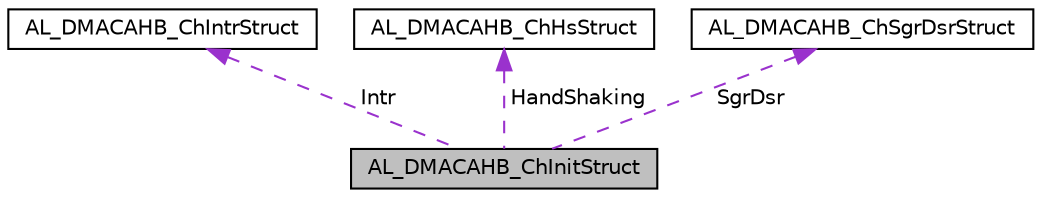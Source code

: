 digraph "AL_DMACAHB_ChInitStruct"
{
  edge [fontname="Helvetica",fontsize="10",labelfontname="Helvetica",labelfontsize="10"];
  node [fontname="Helvetica",fontsize="10",shape=record];
  Node1 [label="AL_DMACAHB_ChInitStruct",height=0.2,width=0.4,color="black", fillcolor="grey75", style="filled", fontcolor="black"];
  Node2 -> Node1 [dir="back",color="darkorchid3",fontsize="10",style="dashed",label=" Intr" ,fontname="Helvetica"];
  Node2 [label="AL_DMACAHB_ChIntrStruct",height=0.2,width=0.4,color="black", fillcolor="white", style="filled",URL="$structAL__DMACAHB__ChIntrStruct.html",tooltip="Channel intr struct. "];
  Node3 -> Node1 [dir="back",color="darkorchid3",fontsize="10",style="dashed",label=" HandShaking" ,fontname="Helvetica"];
  Node3 [label="AL_DMACAHB_ChHsStruct",height=0.2,width=0.4,color="black", fillcolor="white", style="filled",URL="$structAL__DMACAHB__ChHsStruct.html",tooltip="Channel hand shaking config struct. "];
  Node4 -> Node1 [dir="back",color="darkorchid3",fontsize="10",style="dashed",label=" SgrDsr" ,fontname="Helvetica"];
  Node4 [label="AL_DMACAHB_ChSgrDsrStruct",height=0.2,width=0.4,color="black", fillcolor="white", style="filled",URL="$structAL__DMACAHB__ChSgrDsrStruct.html",tooltip="Channel source gather & destination scatter struct. "];
}
